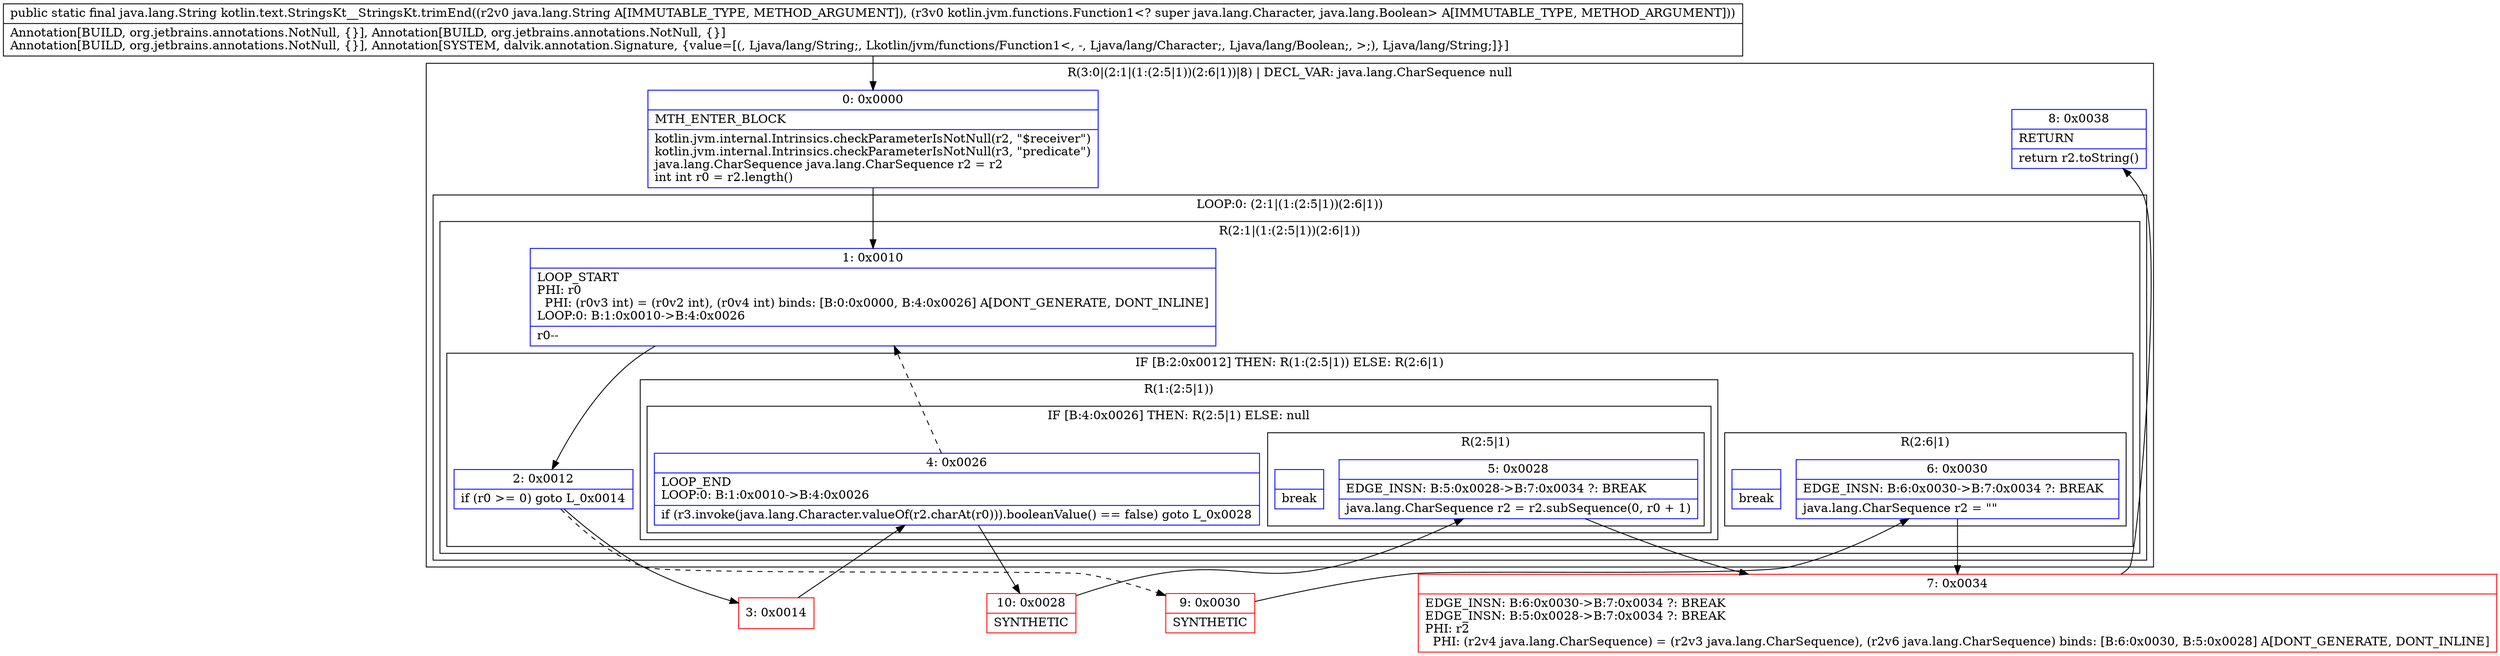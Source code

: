 digraph "CFG forkotlin.text.StringsKt__StringsKt.trimEnd(Ljava\/lang\/String;Lkotlin\/jvm\/functions\/Function1;)Ljava\/lang\/String;" {
subgraph cluster_Region_437429686 {
label = "R(3:0|(2:1|(1:(2:5|1))(2:6|1))|8) | DECL_VAR: java.lang.CharSequence null\l";
node [shape=record,color=blue];
Node_0 [shape=record,label="{0\:\ 0x0000|MTH_ENTER_BLOCK\l|kotlin.jvm.internal.Intrinsics.checkParameterIsNotNull(r2, \"$receiver\")\lkotlin.jvm.internal.Intrinsics.checkParameterIsNotNull(r3, \"predicate\")\ljava.lang.CharSequence java.lang.CharSequence r2 = r2\lint int r0 = r2.length()\l}"];
subgraph cluster_LoopRegion_1733346292 {
label = "LOOP:0: (2:1|(1:(2:5|1))(2:6|1))";
node [shape=record,color=blue];
subgraph cluster_Region_711756139 {
label = "R(2:1|(1:(2:5|1))(2:6|1))";
node [shape=record,color=blue];
Node_1 [shape=record,label="{1\:\ 0x0010|LOOP_START\lPHI: r0 \l  PHI: (r0v3 int) = (r0v2 int), (r0v4 int) binds: [B:0:0x0000, B:4:0x0026] A[DONT_GENERATE, DONT_INLINE]\lLOOP:0: B:1:0x0010\-\>B:4:0x0026\l|r0\-\-\l}"];
subgraph cluster_IfRegion_635217541 {
label = "IF [B:2:0x0012] THEN: R(1:(2:5|1)) ELSE: R(2:6|1)";
node [shape=record,color=blue];
Node_2 [shape=record,label="{2\:\ 0x0012|if (r0 \>= 0) goto L_0x0014\l}"];
subgraph cluster_Region_1485883046 {
label = "R(1:(2:5|1))";
node [shape=record,color=blue];
subgraph cluster_IfRegion_777051602 {
label = "IF [B:4:0x0026] THEN: R(2:5|1) ELSE: null";
node [shape=record,color=blue];
Node_4 [shape=record,label="{4\:\ 0x0026|LOOP_END\lLOOP:0: B:1:0x0010\-\>B:4:0x0026\l|if (r3.invoke(java.lang.Character.valueOf(r2.charAt(r0))).booleanValue() == false) goto L_0x0028\l}"];
subgraph cluster_Region_1279446967 {
label = "R(2:5|1)";
node [shape=record,color=blue];
Node_5 [shape=record,label="{5\:\ 0x0028|EDGE_INSN: B:5:0x0028\-\>B:7:0x0034 ?: BREAK  \l|java.lang.CharSequence r2 = r2.subSequence(0, r0 + 1)\l}"];
Node_InsnContainer_1208444362 [shape=record,label="{|break\l}"];
}
}
}
subgraph cluster_Region_222970273 {
label = "R(2:6|1)";
node [shape=record,color=blue];
Node_6 [shape=record,label="{6\:\ 0x0030|EDGE_INSN: B:6:0x0030\-\>B:7:0x0034 ?: BREAK  \l|java.lang.CharSequence r2 = \"\"\l}"];
Node_InsnContainer_2115570339 [shape=record,label="{|break\l}"];
}
}
}
}
Node_8 [shape=record,label="{8\:\ 0x0038|RETURN\l|return r2.toString()\l}"];
}
Node_3 [shape=record,color=red,label="{3\:\ 0x0014}"];
Node_7 [shape=record,color=red,label="{7\:\ 0x0034|EDGE_INSN: B:6:0x0030\-\>B:7:0x0034 ?: BREAK  \lEDGE_INSN: B:5:0x0028\-\>B:7:0x0034 ?: BREAK  \lPHI: r2 \l  PHI: (r2v4 java.lang.CharSequence) = (r2v3 java.lang.CharSequence), (r2v6 java.lang.CharSequence) binds: [B:6:0x0030, B:5:0x0028] A[DONT_GENERATE, DONT_INLINE]\l}"];
Node_9 [shape=record,color=red,label="{9\:\ 0x0030|SYNTHETIC\l}"];
Node_10 [shape=record,color=red,label="{10\:\ 0x0028|SYNTHETIC\l}"];
MethodNode[shape=record,label="{public static final java.lang.String kotlin.text.StringsKt__StringsKt.trimEnd((r2v0 java.lang.String A[IMMUTABLE_TYPE, METHOD_ARGUMENT]), (r3v0 kotlin.jvm.functions.Function1\<? super java.lang.Character, java.lang.Boolean\> A[IMMUTABLE_TYPE, METHOD_ARGUMENT]))  | Annotation[BUILD, org.jetbrains.annotations.NotNull, \{\}], Annotation[BUILD, org.jetbrains.annotations.NotNull, \{\}]\lAnnotation[BUILD, org.jetbrains.annotations.NotNull, \{\}], Annotation[SYSTEM, dalvik.annotation.Signature, \{value=[(, Ljava\/lang\/String;, Lkotlin\/jvm\/functions\/Function1\<, \-, Ljava\/lang\/Character;, Ljava\/lang\/Boolean;, \>;), Ljava\/lang\/String;]\}]\l}"];
MethodNode -> Node_0;
Node_0 -> Node_1;
Node_1 -> Node_2;
Node_2 -> Node_3;
Node_2 -> Node_9[style=dashed];
Node_4 -> Node_1[style=dashed];
Node_4 -> Node_10;
Node_5 -> Node_7;
Node_6 -> Node_7;
Node_3 -> Node_4;
Node_7 -> Node_8;
Node_9 -> Node_6;
Node_10 -> Node_5;
}


